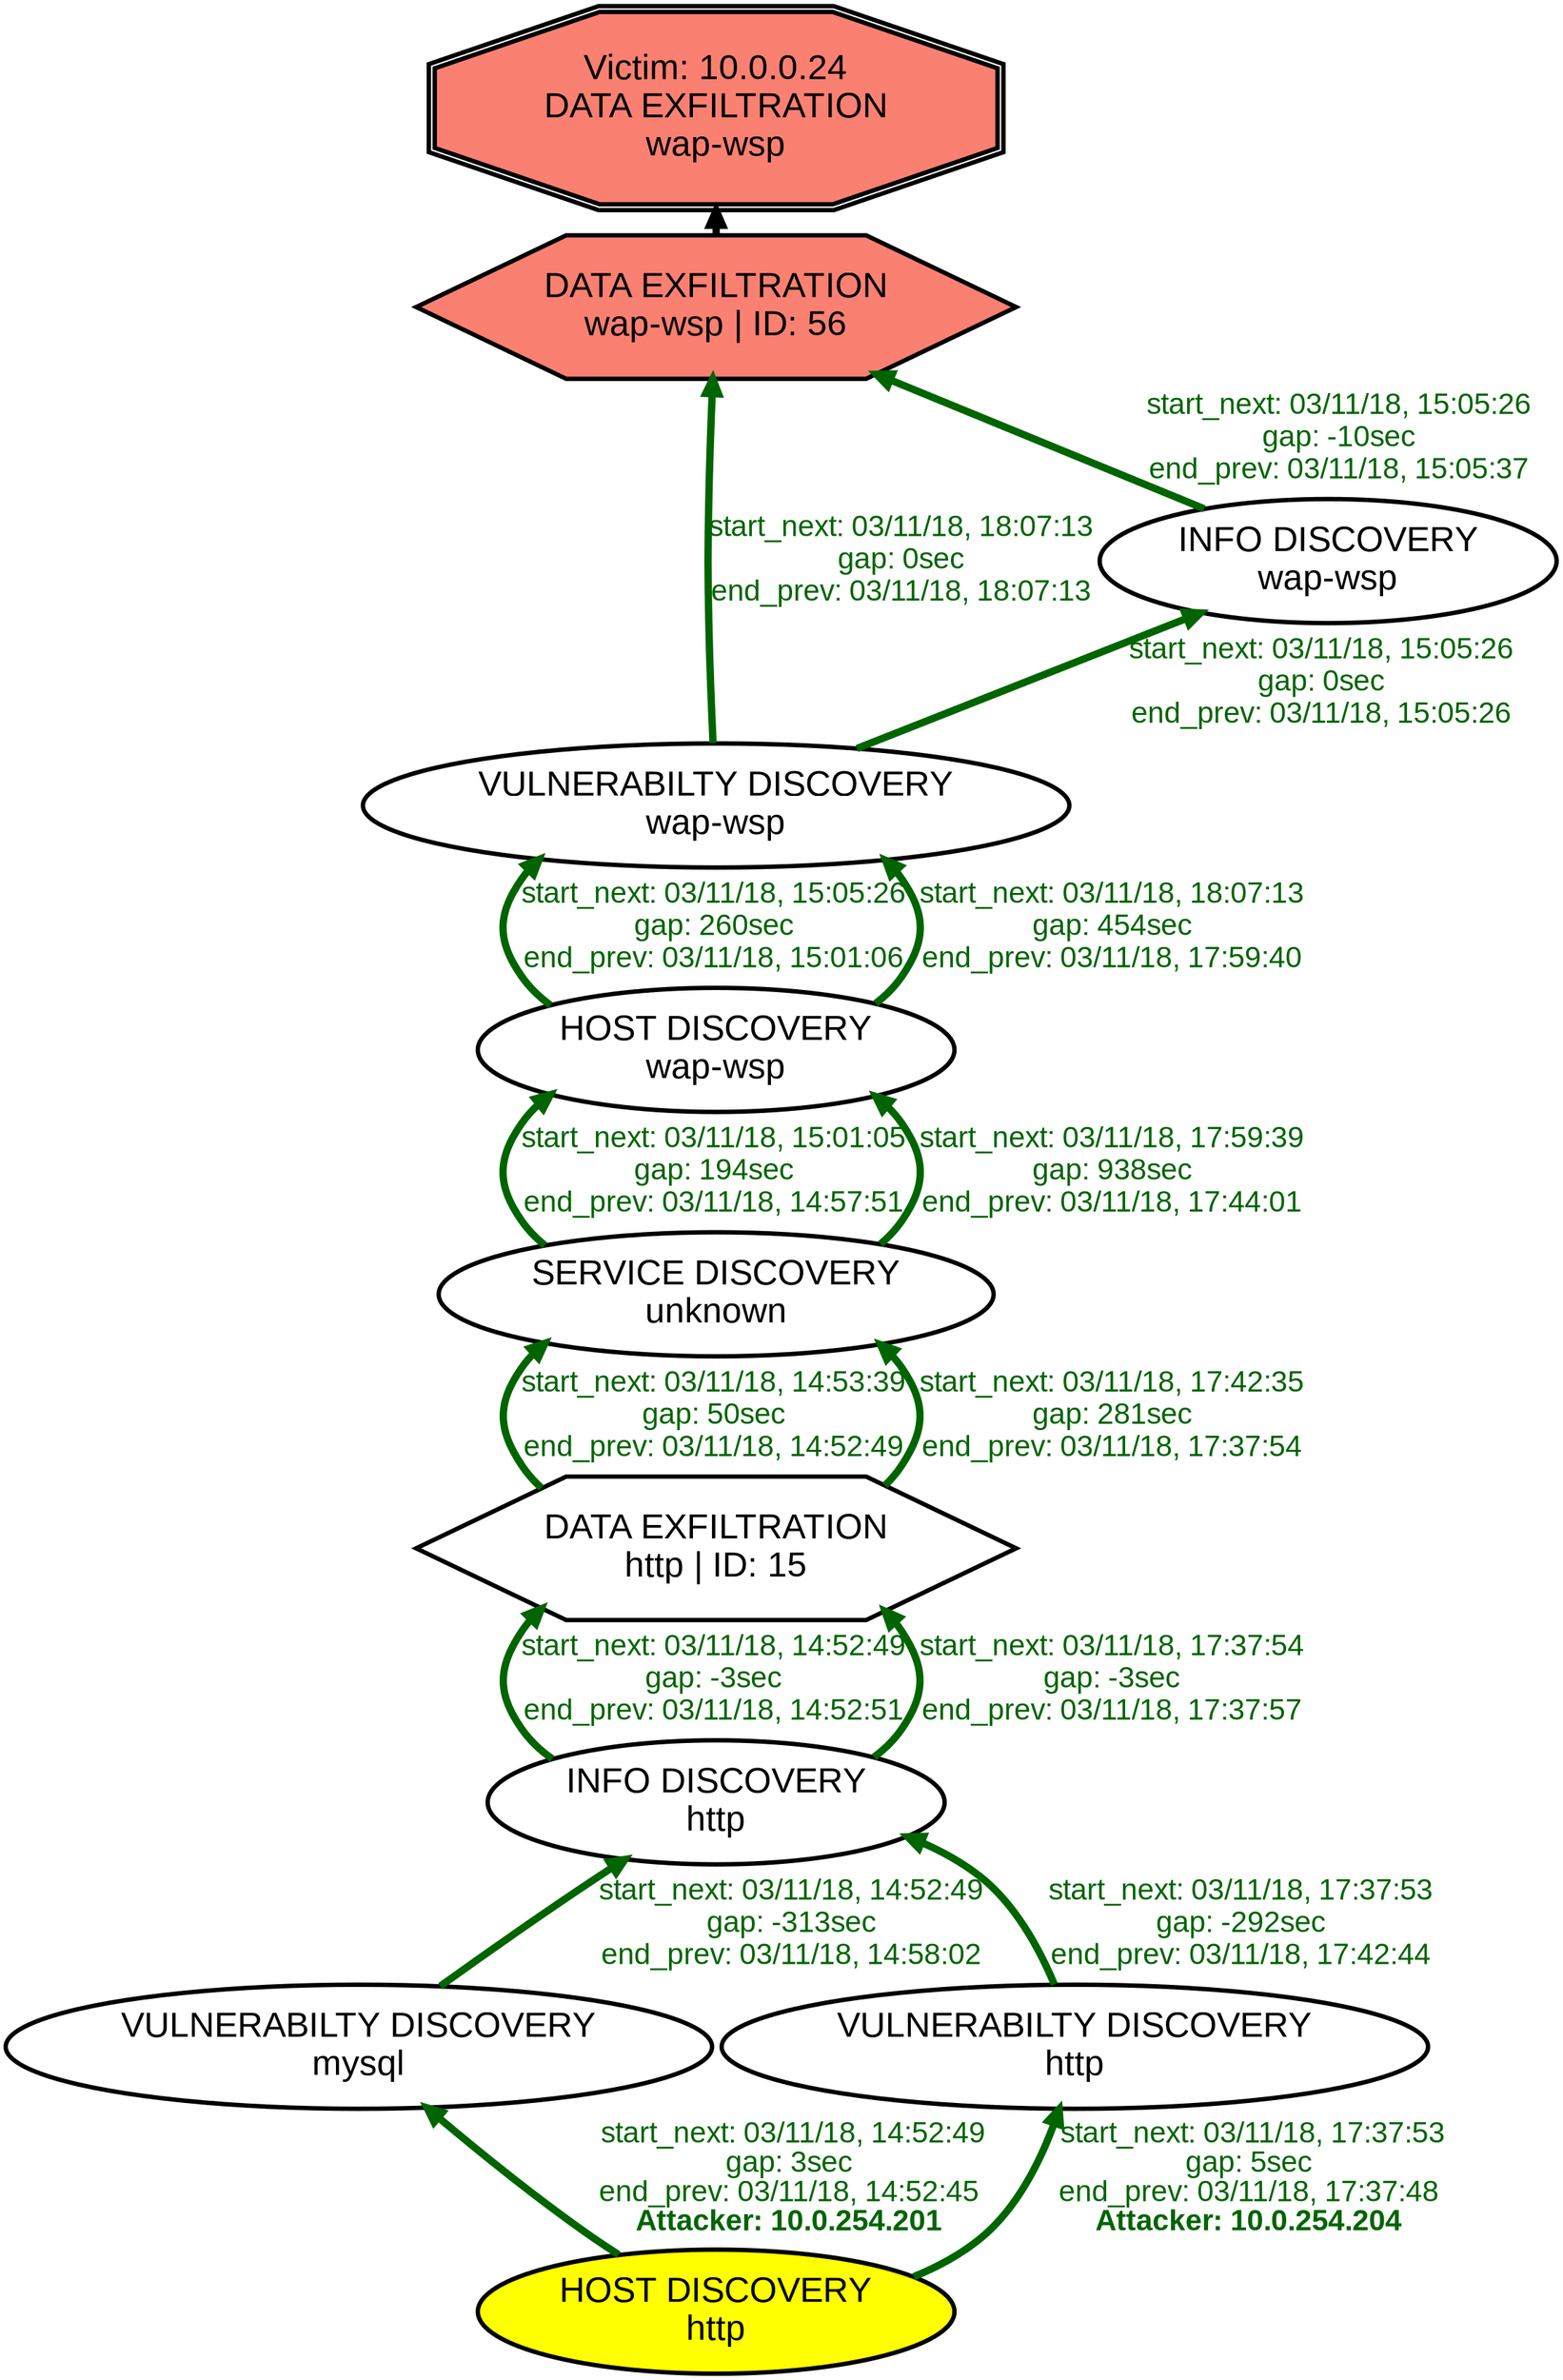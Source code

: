 digraph DATAEXFILTRATIONwapwsp {
rankdir="BT"; 
 graph [ nodesep="0.1", ranksep="0.02"] 
 node [ fontname=Arial, fontsize=24,penwidth=3]; 
 edge [ fontname=Arial, fontsize=20,penwidth=5 ];
"Victim: 10.0.0.24
DATA EXFILTRATION
wap-wsp" [shape=doubleoctagon, style=filled, fillcolor=salmon];
{ rank = max; "Victim: 10.0.0.24
DATA EXFILTRATION
wap-wsp"}
"DATA EXFILTRATION
wap-wsp | ID: 56" -> "Victim: 10.0.0.24
DATA EXFILTRATION
wap-wsp"
"DATA EXFILTRATION
wap-wsp | ID: 56" [style=filled, fillcolor= salmon]
{ rank=same; "DATA EXFILTRATION
wap-wsp | ID: 56"}
"HOST DISCOVERY
http" [style=filled, fillcolor= yellow]
"HOST DISCOVERY
http" -> "VULNERABILTY DISCOVERY
mysql" [ color=darkgreen] [label=<<font color="darkgreen"> start_next: 03/11/18, 14:52:49<br/>gap: 3sec<br/>end_prev: 03/11/18, 14:52:45</font><br/><font color="darkgreen"><b>Attacker: 10.0.254.201</b></font>>]
"VULNERABILTY DISCOVERY
mysql" -> "INFO DISCOVERY
http" [ label="start_next: 03/11/18, 14:52:49
gap: -313sec
end_prev: 03/11/18, 14:58:02"][ fontcolor="darkgreen" color=darkgreen]
"INFO DISCOVERY
http" -> "DATA EXFILTRATION
http | ID: 15" [ label="start_next: 03/11/18, 14:52:49
gap: -3sec
end_prev: 03/11/18, 14:52:51"][ fontcolor="darkgreen" color=darkgreen]
"DATA EXFILTRATION
http | ID: 15" -> "SERVICE DISCOVERY
unknown" [ label="start_next: 03/11/18, 14:53:39
gap: 50sec
end_prev: 03/11/18, 14:52:49"][ fontcolor="darkgreen" color=darkgreen]
"SERVICE DISCOVERY
unknown" -> "HOST DISCOVERY
wap-wsp" [ label="start_next: 03/11/18, 15:01:05
gap: 194sec
end_prev: 03/11/18, 14:57:51"][ fontcolor="darkgreen" color=darkgreen]
"HOST DISCOVERY
wap-wsp" -> "VULNERABILTY DISCOVERY
wap-wsp" [ label="start_next: 03/11/18, 15:05:26
gap: 260sec
end_prev: 03/11/18, 15:01:06"][ fontcolor="darkgreen" color=darkgreen]
"VULNERABILTY DISCOVERY
wap-wsp" -> "INFO DISCOVERY
wap-wsp" [ label="start_next: 03/11/18, 15:05:26
gap: 0sec
end_prev: 03/11/18, 15:05:26"][ fontcolor="darkgreen" color=darkgreen]
"INFO DISCOVERY
wap-wsp" -> "DATA EXFILTRATION
wap-wsp | ID: 56" [ label="start_next: 03/11/18, 15:05:26
gap: -10sec
end_prev: 03/11/18, 15:05:37"][ fontcolor="darkgreen" color=darkgreen]
"HOST DISCOVERY
http" [style=filled, fillcolor= yellow]
"HOST DISCOVERY
http" -> "VULNERABILTY DISCOVERY
http" [ color=darkgreen] [label=<<font color="darkgreen"> start_next: 03/11/18, 17:37:53<br/>gap: 5sec<br/>end_prev: 03/11/18, 17:37:48</font><br/><font color="darkgreen"><b>Attacker: 10.0.254.204</b></font>>]
"VULNERABILTY DISCOVERY
http" -> "INFO DISCOVERY
http" [ label="start_next: 03/11/18, 17:37:53
gap: -292sec
end_prev: 03/11/18, 17:42:44"][ fontcolor="darkgreen" color=darkgreen]
"INFO DISCOVERY
http" -> "DATA EXFILTRATION
http | ID: 15" [ label="start_next: 03/11/18, 17:37:54
gap: -3sec
end_prev: 03/11/18, 17:37:57"][ fontcolor="darkgreen" color=darkgreen]
"DATA EXFILTRATION
http | ID: 15" -> "SERVICE DISCOVERY
unknown" [ label="start_next: 03/11/18, 17:42:35
gap: 281sec
end_prev: 03/11/18, 17:37:54"][ fontcolor="darkgreen" color=darkgreen]
"SERVICE DISCOVERY
unknown" -> "HOST DISCOVERY
wap-wsp" [ label="start_next: 03/11/18, 17:59:39
gap: 938sec
end_prev: 03/11/18, 17:44:01"][ fontcolor="darkgreen" color=darkgreen]
"HOST DISCOVERY
wap-wsp" -> "VULNERABILTY DISCOVERY
wap-wsp" [ label="start_next: 03/11/18, 18:07:13
gap: 454sec
end_prev: 03/11/18, 17:59:40"][ fontcolor="darkgreen" color=darkgreen]
"VULNERABILTY DISCOVERY
wap-wsp" -> "DATA EXFILTRATION
wap-wsp | ID: 56" [ label="start_next: 03/11/18, 18:07:13
gap: 0sec
end_prev: 03/11/18, 18:07:13"][ fontcolor="darkgreen" color=darkgreen]
"HOST DISCOVERY
http" [shape=oval]
"HOST DISCOVERY
http" [tooltip="ET SCAN Nmap Scripting Engine User-Agent Detected (Nmap Scripting Engine)
ET SCAN Possible Nmap User-Agent Observed"]
"VULNERABILTY DISCOVERY
mysql" [shape=oval]
"VULNERABILTY DISCOVERY
mysql" [tooltip="ET SCAN Suspicious inbound to mySQL port 3306
ET SCAN Suspicious inbound to MSSQL port 1433
ET SCAN Nikto Web App Scan in Progress
ET SCAN Suspicious inbound to PostgreSQL port 5432
ET SCAN Suspicious inbound to Oracle SQL port 1521
ET SCAN Suspicious inbound to mSQL port 4333"]
"INFO DISCOVERY
http" [shape=oval]
"INFO DISCOVERY
http" [tooltip="GPL WEB_SERVER .htaccess access
GPL WEB_SERVER /~root access
GPL WEB_SERVER iisadmin access
GPL WEB_SERVER printenv access
GPL EXPLOIT .cnf access
ET POLICY Proxy TRACE Request - inbound
GPL WEB_SERVER .htpasswd access
GPL EXPLOIT .htr access"]
"DATA EXFILTRATION
http | ID: 15" [shape=hexagon]
"DATA EXFILTRATION
http | ID: 15" [tooltip="GPL EXPLOIT ISAPI .idq access
GPL EXPLOIT ISAPI .ida access"]
"SERVICE DISCOVERY
unknown" [shape=oval]
"SERVICE DISCOVERY
unknown" [tooltip="ET SCAN Potential SSH Scan
ET SCAN Potential VNC Scan 5800-5820
ET SCAN Potential VNC Scan 5900-5920
ET SCAN NMAP OS Detection Probe"]
"HOST DISCOVERY
wap-wsp" [shape=oval]
"HOST DISCOVERY
wap-wsp" [tooltip="ET SCAN Nmap Scripting Engine User-Agent Detected (Nmap Scripting Engine)
ET SCAN Possible Nmap User-Agent Observed"]
"VULNERABILTY DISCOVERY
wap-wsp" [shape=oval]
"VULNERABILTY DISCOVERY
wap-wsp" [tooltip="ET SCAN Nikto Web App Scan in Progress"]
"INFO DISCOVERY
wap-wsp" [shape=oval]
"INFO DISCOVERY
wap-wsp" [tooltip="GPL WEB_SERVER viewcode access
GPL WEB_SERVER .htaccess access
GPL WEB_SERVER writeto.cnf access
GPL WEB_SERVER iisadmin access
GPL WEB_SERVER services.cnf access
GPL EXPLOIT unicode directory traversal attempt
GPL WEB_SERVER service.cnf access
GPL EXPLOIT iisadmpwd attempt
ET WEB_SERVER PHP SESSION SuperGlobal in URI
GPL WEB_SERVER /~root access
GPL WEB_SERVER authors.pwd access
ET WEB_SERVER PHP ENV SuperGlobal in URI
GPL EXPLOIT .cnf access
ET POLICY Proxy TRACE Request - inbound
GPL WEB_SERVER .htpasswd access
GPL WEB_SERVER global.asa access
ET WEB_SERVER PHP SERVER SuperGlobal in URI
GPL EXPLOIT fpcount access
GPL WEB_SERVER globals.pl access
GPL WEB_SERVER service.pwd
GPL EXPLOIT ISAPI .idq attempt
ET WEB_SERVER PHP Easteregg Information-Disclosure (phpinfo)
GPL WEB_SERVER printenv access
GPL WEB_SERVER author.exe access
GPL EXPLOIT iissamples access
GPL EXPLOIT .htr access
ET WEB_SERVER PHP REQUEST SuperGlobal in URI"]
"DATA EXFILTRATION
wap-wsp | ID: 56" [shape=hexagon]
"DATA EXFILTRATION
wap-wsp | ID: 56" [tooltip="GPL WEB_SERVER Tomcat server snoop access
GPL EXPLOIT ISAPI .ida access
GPL EXPLOIT /msadc/samples/ access
ET WEB_SERVER /system32/ in Uri - Possible Protected Directory Access Attempt
ET WEB_SPECIFIC_APPS PHP-CGI query string parameter vulnerability
ET WEB_SERVER /etc/shadow Detected in URI
GPL EXPLOIT ISAPI .idq access"]
"VULNERABILTY DISCOVERY
http" [shape=oval]
"VULNERABILTY DISCOVERY
http" [tooltip="ET SCAN Suspicious inbound to mySQL port 3306
ET SCAN Suspicious inbound to MSSQL port 1433
ET SCAN Nikto Web App Scan in Progress
ET SCAN Suspicious inbound to PostgreSQL port 5432
ET SCAN Suspicious inbound to Oracle SQL port 1521
ET SCAN Suspicious inbound to mSQL port 4333"]
}
